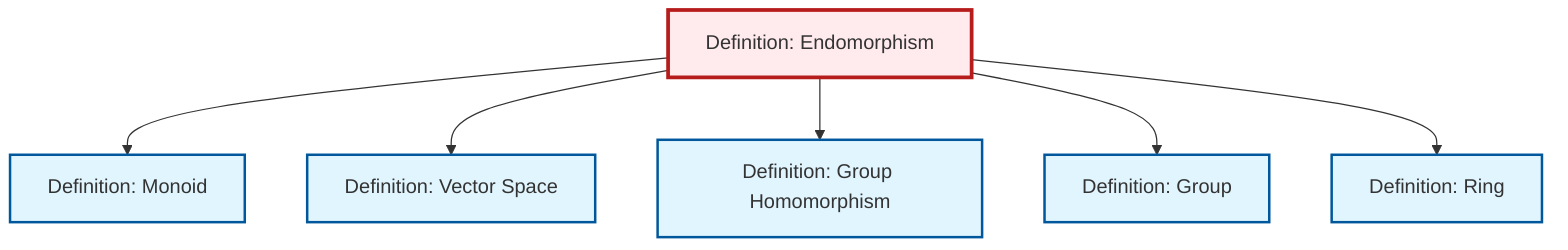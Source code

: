 graph TD
    classDef definition fill:#e1f5fe,stroke:#01579b,stroke-width:2px
    classDef theorem fill:#f3e5f5,stroke:#4a148c,stroke-width:2px
    classDef axiom fill:#fff3e0,stroke:#e65100,stroke-width:2px
    classDef example fill:#e8f5e9,stroke:#1b5e20,stroke-width:2px
    classDef current fill:#ffebee,stroke:#b71c1c,stroke-width:3px
    def-group["Definition: Group"]:::definition
    def-monoid["Definition: Monoid"]:::definition
    def-endomorphism["Definition: Endomorphism"]:::definition
    def-ring["Definition: Ring"]:::definition
    def-homomorphism["Definition: Group Homomorphism"]:::definition
    def-vector-space["Definition: Vector Space"]:::definition
    def-endomorphism --> def-monoid
    def-endomorphism --> def-vector-space
    def-endomorphism --> def-homomorphism
    def-endomorphism --> def-group
    def-endomorphism --> def-ring
    class def-endomorphism current